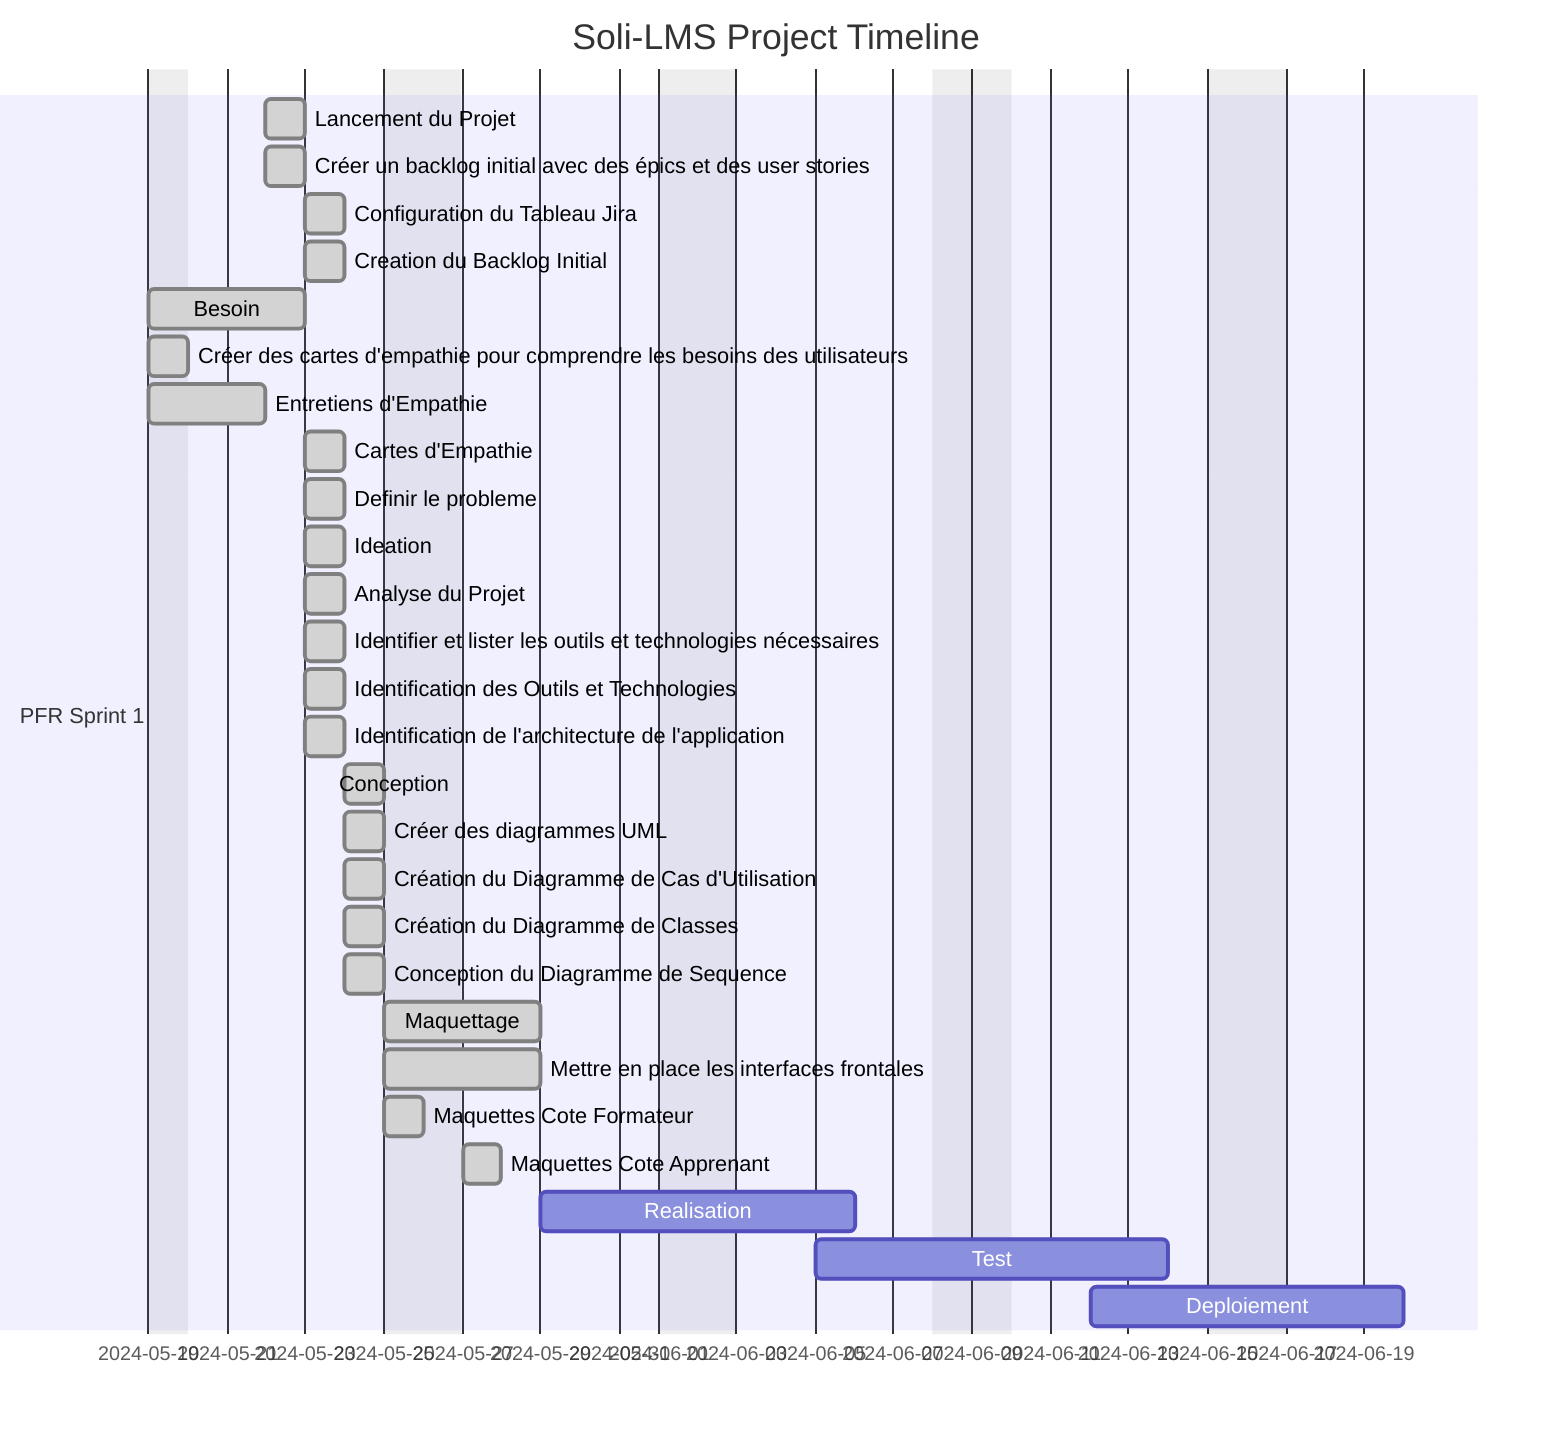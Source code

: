 gantt
    title Soli-LMS Project Timeline
    dateFormat  YYYY-MM-DD
    excludes    weekends

    section PFR Sprint 1
    Lancement du Projet :done, 2024-05-22, 1d
    Créer un backlog initial avec des épics et des user stories :done, 2024-05-22, 1d
    Configuration du Tableau Jira :done, 2024-05-23, 1d
    Creation du Backlog Initial :done, 2024-05-23, 1d
    Besoin :done, 2024-05-19, 4d
    Créer des cartes d'empathie pour comprendre les besoins des utilisateurs :done, 2024-05-19, 1d
    Entretiens d'Empathie :done, 2024-05-19, 3d
    Cartes d'Empathie :done, 2024-05-23, 1d
    Definir le probleme :done, 2024-05-23, 1d
    Ideation :done, 2024-05-23, 1d
    Analyse du Projet :done, 2024-05-23, 1d
    Identifier et lister les outils et technologies nécessaires :done, 2024-05-23, 1d
    Identification des Outils et Technologies :done, 2024-05-23, 1d
    Identification de l'architecture de l'application :done, 2024-05-23, 1d
    Conception :done, 2024-05-24, 1d
    Créer des diagrammes UML :done, 2024-05-24, 1d
    Création du Diagramme de Cas d'Utilisation :done, 2024-05-24, 1d
    Création du Diagramme de Classes :done, 2024-05-24, 1d
    Conception du Diagramme de Sequence :done, 2024-05-24, 1d
    Maquettage :done, 2024-05-25, 3d
    Mettre en place les interfaces frontales :done, 2024-05-25, 3d
    Maquettes Cote Formateur :done, 2024-05-25, 1d
    Maquettes Cote Apprenant :done, 2024-05-27, 1d
    Realisation :2024-05-29, 6d
    Test :2024-06-05, 7d
    Deploiement :2024-06-12, 6d